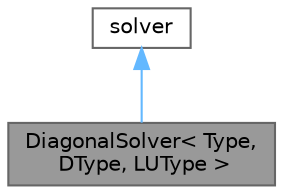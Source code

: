 digraph "DiagonalSolver&lt; Type, DType, LUType &gt;"
{
 // LATEX_PDF_SIZE
  bgcolor="transparent";
  edge [fontname=Helvetica,fontsize=10,labelfontname=Helvetica,labelfontsize=10];
  node [fontname=Helvetica,fontsize=10,shape=box,height=0.2,width=0.4];
  Node1 [id="Node000001",label="DiagonalSolver\< Type,\l DType, LUType \>",height=0.2,width=0.4,color="gray40", fillcolor="grey60", style="filled", fontcolor="black",tooltip="Foam::DiagonalSolver."];
  Node2 -> Node1 [id="edge1_Node000001_Node000002",dir="back",color="steelblue1",style="solid",tooltip=" "];
  Node2 [id="Node000002",label="solver",height=0.2,width=0.4,color="gray40", fillcolor="white", style="filled",URL="$classFoam_1_1LduMatrix_1_1solver.html",tooltip=" "];
}
